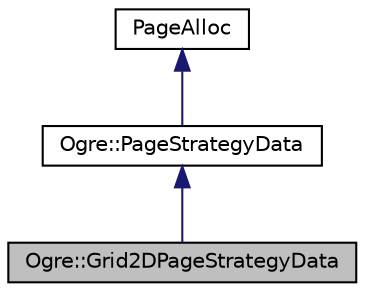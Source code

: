 digraph "Ogre::Grid2DPageStrategyData"
{
  bgcolor="transparent";
  edge [fontname="Helvetica",fontsize="10",labelfontname="Helvetica",labelfontsize="10"];
  node [fontname="Helvetica",fontsize="10",shape=record];
  Node0 [label="Ogre::Grid2DPageStrategyData",height=0.2,width=0.4,color="black", fillcolor="grey75", style="filled", fontcolor="black"];
  Node1 -> Node0 [dir="back",color="midnightblue",fontsize="10",style="solid",fontname="Helvetica"];
  Node1 [label="Ogre::PageStrategyData",height=0.2,width=0.4,color="black",URL="$class_ogre_1_1_page_strategy_data.html",tooltip="Abstract marker class representing the data held against the PagedWorldSection which is specifically ..."];
  Node2 -> Node1 [dir="back",color="midnightblue",fontsize="10",style="solid",fontname="Helvetica"];
  Node2 [label="PageAlloc",height=0.2,width=0.4,color="black",URL="$class_ogre_1_1_allocated_object.html"];
}
